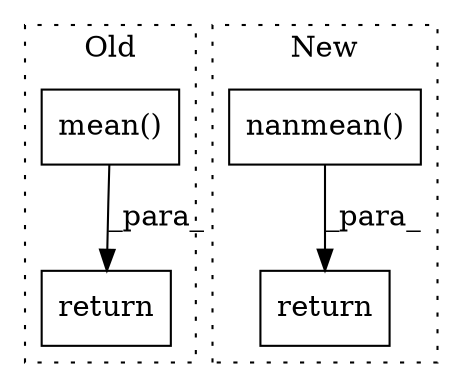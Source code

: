 digraph G {
subgraph cluster0 {
1 [label="return" a="93" s="1074" l="7" shape="box"];
4 [label="mean()" a="75" s="1081" l="19" shape="box"];
label = "Old";
style="dotted";
}
subgraph cluster1 {
2 [label="nanmean()" a="75" s="1103,1119" l="11,14" shape="box"];
3 [label="return" a="93" s="1443" l="7" shape="box"];
label = "New";
style="dotted";
}
2 -> 3 [label="_para_"];
4 -> 1 [label="_para_"];
}